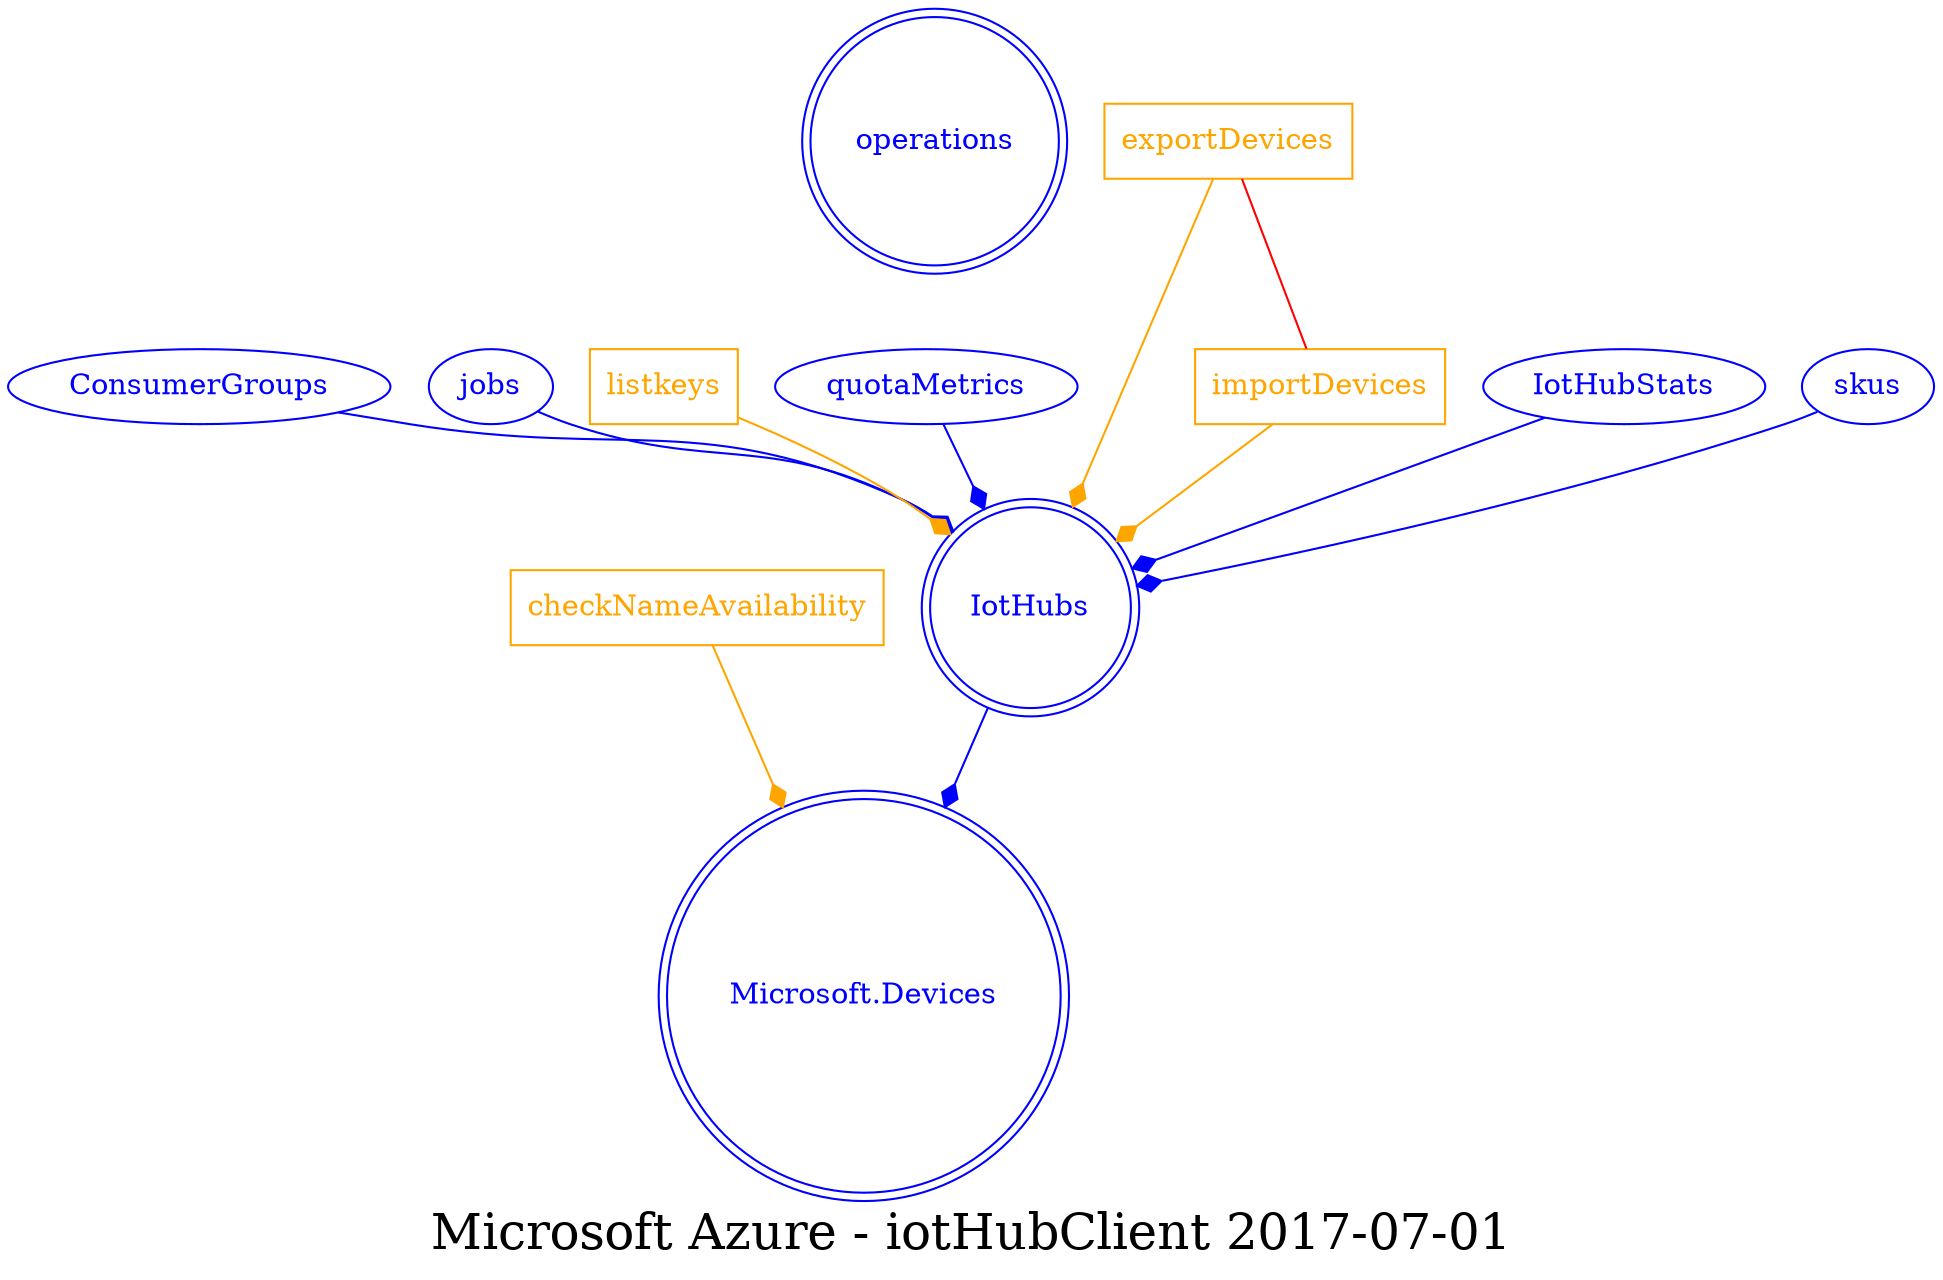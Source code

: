digraph LexiconGraph {
graph[label="Microsoft Azure - iotHubClient 2017-07-01", fontsize=24]
splines=true
"operations" [color=blue, fontcolor=blue, shape=doublecircle]
"IotHubs" [color=blue, fontcolor=blue, shape=doublecircle]
"Microsoft.Devices" [color=blue, fontcolor=blue, shape=doublecircle]
"ConsumerGroups" -> "IotHubs" [color=blue, fontcolor=blue, arrowhead=diamond, arrowtail=none]
"ConsumerGroups" [color=blue, fontcolor=blue, shape=ellipse]
"jobs" -> "IotHubs" [color=blue, fontcolor=blue, arrowhead=diamond, arrowtail=none]
"jobs" [color=blue, fontcolor=blue, shape=ellipse]
"listkeys" [color=orange, fontcolor=orange, shape=box]
"listkeys" -> "IotHubs" [color=orange, fontcolor=orange, arrowhead=diamond, arrowtail=none]
"quotaMetrics" -> "IotHubs" [color=blue, fontcolor=blue, arrowhead=diamond, arrowtail=none]
"quotaMetrics" [color=blue, fontcolor=blue, shape=ellipse]
"importDevices" [color=orange, fontcolor=orange, shape=box]
"importDevices" -> "IotHubs" [color=orange, fontcolor=orange, arrowhead=diamond, arrowtail=none]
"exportDevices" -> "importDevices" [color=red, fontcolor=red, arrowhead=none, arrowtail=none]
"IotHubStats" -> "IotHubs" [color=blue, fontcolor=blue, arrowhead=diamond, arrowtail=none]
"IotHubStats" [color=blue, fontcolor=blue, shape=ellipse]
"skus" -> "IotHubs" [color=blue, fontcolor=blue, arrowhead=diamond, arrowtail=none]
"skus" [color=blue, fontcolor=blue, shape=ellipse]
"exportDevices" [color=orange, fontcolor=orange, shape=box]
"exportDevices" -> "IotHubs" [color=orange, fontcolor=orange, arrowhead=diamond, arrowtail=none]
"IotHubs" -> "Microsoft.Devices" [color=blue, fontcolor=blue, arrowhead=diamond, arrowtail=none]
"checkNameAvailability" [color=orange, fontcolor=orange, shape=box]
"checkNameAvailability" -> "Microsoft.Devices" [color=orange, fontcolor=orange, arrowhead=diamond, arrowtail=none]
}
